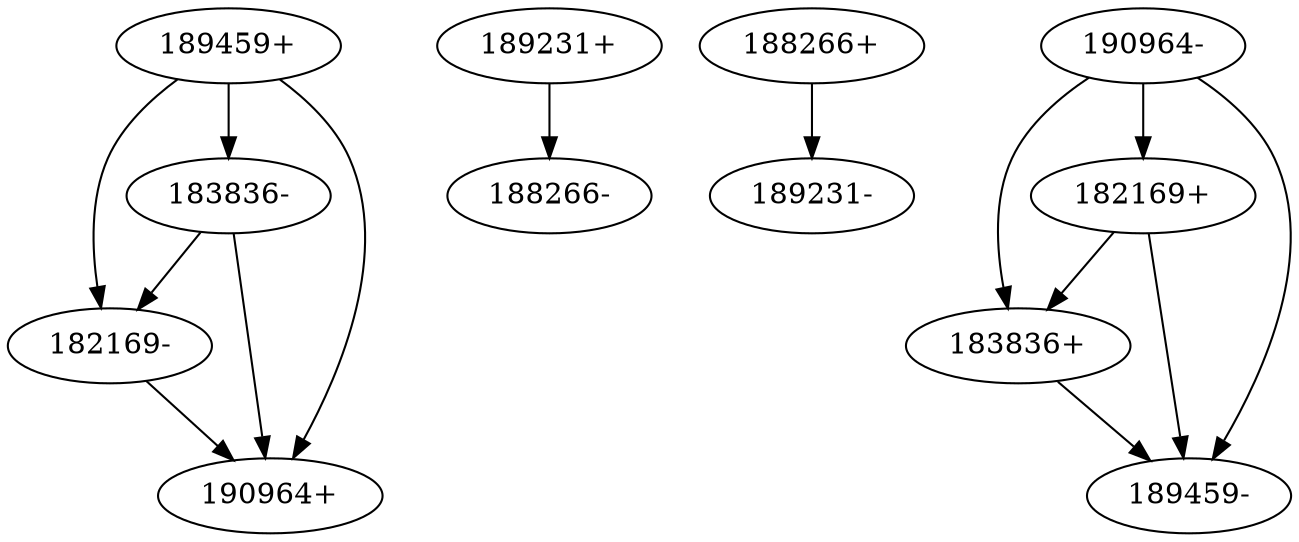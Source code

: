 digraph G {
"183836-" [l=13589]
"189231+" [l=49057]
"189231-" [l=49057]
"182169-" [l=17429]
"188266+" [l=33803]
"183836+" [l=13589]
"182169+" [l=17429]
"189459-" [l=21956]
"190964+" [l=36887]
"189459+" [l=21956]
"190964-" [l=36887]
"188266-" [l=33803]
"188266+" -> "189231-" [d=4565 e=100 n=11]
"189231+" -> "188266-" [d=4565 e=100 n=11]
"183836+" -> "189459-" [d=76 e=100 n=17]
"189459+" -> "183836-" [d=76 e=100 n=17]
"189459+" -> "182169-" [d=13884 e=100 n=8]
"189459+" -> "190964+" [d=32367 e=100 n=1]
"182169+" -> "189459-" [d=13884 e=100 n=8]
"182169+" -> "183836+" [d=433 e=100 n=27]
"190964-" -> "189459-" [d=32367 e=100 n=1]
"190964-" -> "183836+" [d=18914 e=100 n=2]
"190964-" -> "182169+" [d=1293 e=100 n=18]
"183836-" -> "182169-" [d=433 e=100 n=27]
"183836-" -> "190964+" [d=18914 e=100 n=2]
"182169-" -> "190964+" [d=1293 e=100 n=18]
}
